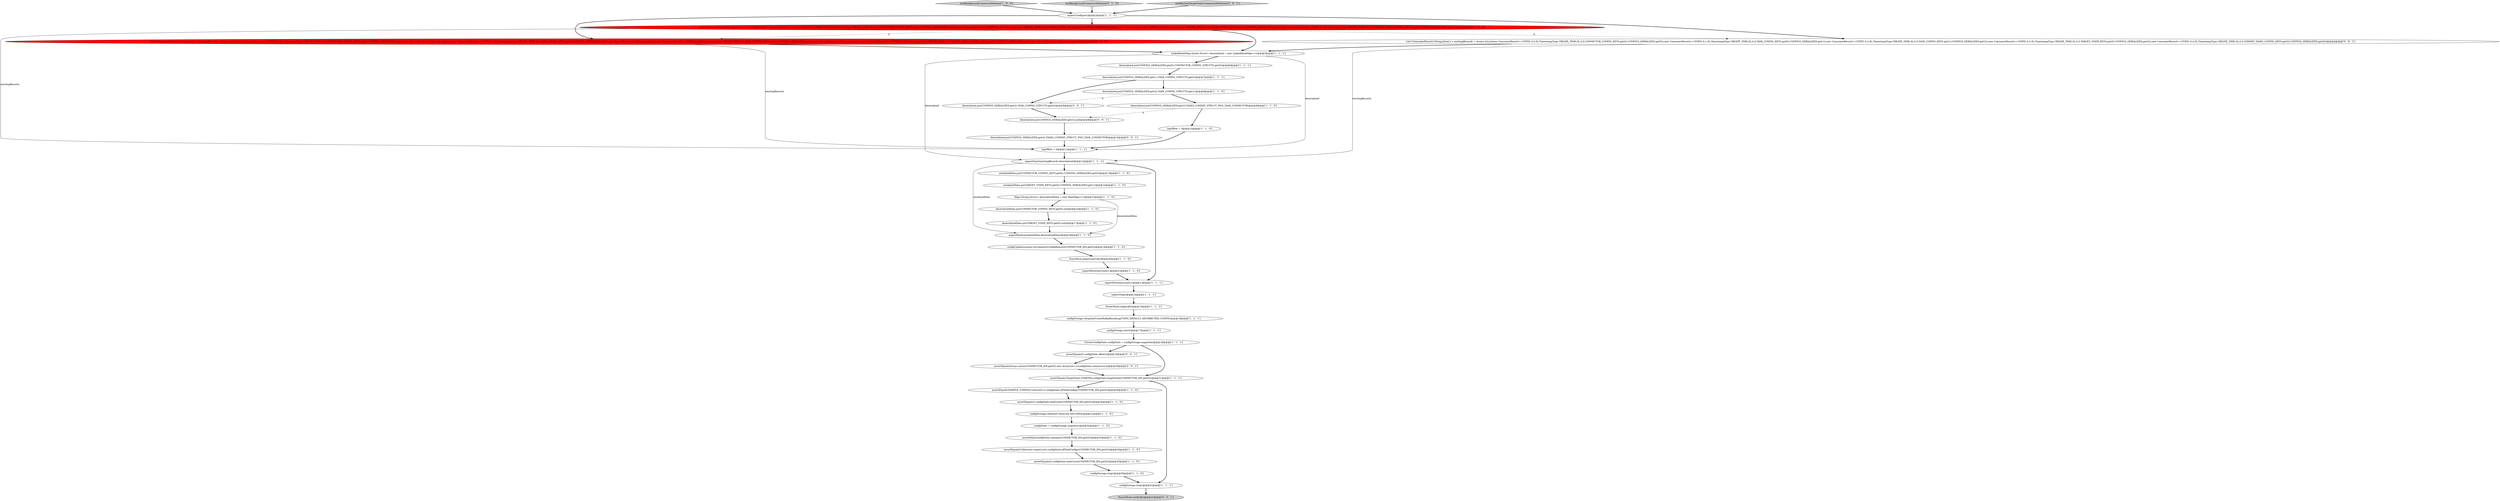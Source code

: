 digraph {
3 [style = filled, label = "assertEquals(SAMPLE_CONFIGS.subList(0,2),configState.allTaskConfigs(CONNECTOR_IDS.get(0)))@@@29@@@['1', '1', '0']", fillcolor = white, shape = ellipse image = "AAA0AAABBB1BBB"];
31 [style = filled, label = "expectConfigure()@@@3@@@['1', '1', '1']", fillcolor = white, shape = ellipse image = "AAA0AAABBB1BBB"];
8 [style = filled, label = "serializedData.put(CONNECTOR_CONFIG_KEYS.get(0),CONFIGS_SERIALIZED.get(0))@@@13@@@['1', '1', '0']", fillcolor = white, shape = ellipse image = "AAA0AAABBB1BBB"];
0 [style = filled, label = "Map<String,Struct> deserializedData = new HashMap<>()@@@15@@@['1', '1', '0']", fillcolor = white, shape = ellipse image = "AAA0AAABBB1BBB"];
45 [style = filled, label = "assertEquals(5,configState.offset())@@@19@@@['0', '0', '1']", fillcolor = white, shape = ellipse image = "AAA0AAABBB3BBB"];
43 [style = filled, label = "PowerMock.verifyAll()@@@23@@@['0', '0', '1']", fillcolor = lightgray, shape = ellipse image = "AAA0AAABBB3BBB"];
4 [style = filled, label = "assertEquals(Collections.emptyList(),configState.allTaskConfigs(CONNECTOR_IDS.get(0)))@@@34@@@['1', '1', '0']", fillcolor = white, shape = ellipse image = "AAA0AAABBB1BBB"];
21 [style = filled, label = "configState = configStorage.snapshot()@@@32@@@['1', '1', '0']", fillcolor = white, shape = ellipse image = "AAA0AAABBB1BBB"];
34 [style = filled, label = "testBackgroundConnectorDeletion['1', '0', '0']", fillcolor = lightgray, shape = diamond image = "AAA0AAABBB1BBB"];
14 [style = filled, label = "List<ConsumerRecord<String,byte((>> existingRecords = Arrays.asList(new ConsumerRecord<>(TOPIC,0,0,0L,TimestampType.CREATE_TIME,0L,0,0,CONNECTOR_CONFIG_KEYS.get(0),CONFIGS_SERIALIZED.get(0)),new ConsumerRecord<>(TOPIC,0,1,0L,TimestampType.CREATE_TIME,0L,0,0,TASK_CONFIG_KEYS.get(0),CONFIGS_SERIALIZED.get(1)),new ConsumerRecord<>(TOPIC,0,2,0L,TimestampType.CREATE_TIME,0L,0,0,TASK_CONFIG_KEYS.get(1),CONFIGS_SERIALIZED.get(2)),new ConsumerRecord<>(TOPIC,0,3,0L,TimestampType.CREATE_TIME,0L,0,0,COMMIT_TASKS_CONFIG_KEYS.get(0),CONFIGS_SERIALIZED.get(3)))@@@4@@@['1', '0', '0']", fillcolor = red, shape = ellipse image = "AAA1AAABBB1BBB"];
32 [style = filled, label = "expectPartitionCount(1)@@@13@@@['1', '1', '1']", fillcolor = white, shape = ellipse image = "AAA0AAABBB1BBB"];
38 [style = filled, label = "deserialized.put(CONFIGS_SERIALIZED.get(4),TASKS_COMMIT_STRUCT_TWO_TASK_CONNECTOR)@@@10@@@['0', '0', '1']", fillcolor = white, shape = ellipse image = "AAA0AAABBB3BBB"];
23 [style = filled, label = "logOffset = 5@@@11@@@['1', '1', '1']", fillcolor = white, shape = ellipse image = "AAA0AAABBB1BBB"];
13 [style = filled, label = "deserialized.put(CONFIGS_SERIALIZED.get(2),TASK_CONFIG_STRUCTS.get(1))@@@8@@@['1', '1', '0']", fillcolor = white, shape = ellipse image = "AAA0AAABBB1BBB"];
36 [style = filled, label = "List<ConsumerRecord<String,byte((>> existingRecords = Arrays.asList(new ConsumerRecord<>(TOPIC,0,0,0L,TimestampType.CREATE_TIME,0,0,CONNECTOR_CONFIG_KEYS.get(0),CONFIGS_SERIALIZED.get(0),new RecordHeaders(),Optional.empty()),new ConsumerRecord<>(TOPIC,0,1,0L,TimestampType.CREATE_TIME,0,0,TASK_CONFIG_KEYS.get(0),CONFIGS_SERIALIZED.get(1),new RecordHeaders(),Optional.empty()),new ConsumerRecord<>(TOPIC,0,2,0L,TimestampType.CREATE_TIME,0,0,TASK_CONFIG_KEYS.get(1),CONFIGS_SERIALIZED.get(2),new RecordHeaders(),Optional.empty()),new ConsumerRecord<>(TOPIC,0,3,0L,TimestampType.CREATE_TIME,0,0,COMMIT_TASKS_CONFIG_KEYS.get(0),CONFIGS_SERIALIZED.get(3),new RecordHeaders(),Optional.empty()))@@@4@@@['0', '1', '0']", fillcolor = red, shape = ellipse image = "AAA1AAABBB2BBB"];
33 [style = filled, label = "deserializedData.put(CONNECTOR_CONFIG_KEYS.get(0),null)@@@16@@@['1', '1', '0']", fillcolor = white, shape = ellipse image = "AAA0AAABBB1BBB"];
26 [style = filled, label = "expectRead(serializedData,deserializedData)@@@18@@@['1', '1', '0']", fillcolor = white, shape = ellipse image = "AAA0AAABBB1BBB"];
18 [style = filled, label = "deserialized.put(CONFIGS_SERIALIZED.get(0),CONNECTOR_CONFIG_STRUCTS.get(0))@@@6@@@['1', '1', '1']", fillcolor = white, shape = ellipse image = "AAA0AAABBB1BBB"];
37 [style = filled, label = "testBackgroundConnectorDeletion['0', '1', '0']", fillcolor = lightgray, shape = diamond image = "AAA0AAABBB2BBB"];
19 [style = filled, label = "configStorage.start()@@@17@@@['1', '1', '1']", fillcolor = white, shape = ellipse image = "AAA0AAABBB1BBB"];
25 [style = filled, label = "assertEquals(0,configState.taskCount(CONNECTOR_IDS.get(0)))@@@35@@@['1', '1', '0']", fillcolor = white, shape = ellipse image = "AAA0AAABBB1BBB"];
40 [style = filled, label = "assertEquals(Arrays.asList(CONNECTOR_IDS.get(0)),new ArrayList<>(configState.connectors()))@@@20@@@['0', '0', '1']", fillcolor = white, shape = ellipse image = "AAA0AAABBB3BBB"];
11 [style = filled, label = "assertEquals(TargetState.STARTED,configState.targetState(CONNECTOR_IDS.get(0)))@@@21@@@['1', '1', '1']", fillcolor = white, shape = ellipse image = "AAA0AAABBB1BBB"];
39 [style = filled, label = "deserialized.put(CONFIGS_SERIALIZED.get(3),null)@@@9@@@['0', '0', '1']", fillcolor = white, shape = ellipse image = "AAA0AAABBB3BBB"];
42 [style = filled, label = "testRestoreTargetStateUnexpectedDeletion['0', '0', '1']", fillcolor = lightgray, shape = diamond image = "AAA0AAABBB3BBB"];
44 [style = filled, label = "deserialized.put(CONFIGS_SERIALIZED.get(2),TASK_CONFIG_STRUCTS.get(0))@@@8@@@['0', '0', '1']", fillcolor = white, shape = ellipse image = "AAA0AAABBB3BBB"];
28 [style = filled, label = "configStorage.stop()@@@36@@@['1', '1', '0']", fillcolor = white, shape = ellipse image = "AAA0AAABBB1BBB"];
17 [style = filled, label = "configStorage.stop()@@@22@@@['1', '1', '1']", fillcolor = white, shape = ellipse image = "AAA0AAABBB1BBB"];
41 [style = filled, label = "List<ConsumerRecord<String,byte((>> existingRecords = Arrays.asList(new ConsumerRecord<>(TOPIC,0,0,0L,TimestampType.CREATE_TIME,0L,0,0,CONNECTOR_CONFIG_KEYS.get(0),CONFIGS_SERIALIZED.get(0)),new ConsumerRecord<>(TOPIC,0,1,0L,TimestampType.CREATE_TIME,0L,0,0,TASK_CONFIG_KEYS.get(0),CONFIGS_SERIALIZED.get(1)),new ConsumerRecord<>(TOPIC,0,2,0L,TimestampType.CREATE_TIME,0L,0,0,TASK_CONFIG_KEYS.get(1),CONFIGS_SERIALIZED.get(2)),new ConsumerRecord<>(TOPIC,0,3,0L,TimestampType.CREATE_TIME,0L,0,0,TARGET_STATE_KEYS.get(0),CONFIGS_SERIALIZED.get(3)),new ConsumerRecord<>(TOPIC,0,4,0L,TimestampType.CREATE_TIME,0L,0,0,COMMIT_TASKS_CONFIG_KEYS.get(0),CONFIGS_SERIALIZED.get(4)))@@@4@@@['0', '0', '1']", fillcolor = white, shape = ellipse image = "AAA0AAABBB3BBB"];
29 [style = filled, label = "logOffset = 5@@@10@@@['1', '1', '0']", fillcolor = white, shape = ellipse image = "AAA0AAABBB1BBB"];
20 [style = filled, label = "deserialized.put(CONFIGS_SERIALIZED.get(3),TASKS_COMMIT_STRUCT_TWO_TASK_CONNECTOR)@@@9@@@['1', '1', '0']", fillcolor = white, shape = ellipse image = "AAA0AAABBB1BBB"];
7 [style = filled, label = "expectPartitionCount(1)@@@21@@@['1', '1', '0']", fillcolor = white, shape = ellipse image = "AAA0AAABBB1BBB"];
12 [style = filled, label = "configUpdateListener.onConnectorConfigRemove(CONNECTOR_IDS.get(0))@@@19@@@['1', '1', '0']", fillcolor = white, shape = ellipse image = "AAA0AAABBB1BBB"];
35 [style = filled, label = "serializedData.put(TARGET_STATE_KEYS.get(0),CONFIGS_SERIALIZED.get(1))@@@14@@@['1', '1', '0']", fillcolor = white, shape = ellipse image = "AAA0AAABBB1BBB"];
2 [style = filled, label = "EasyMock.expectLastCall()@@@20@@@['1', '1', '0']", fillcolor = white, shape = ellipse image = "AAA0AAABBB1BBB"];
16 [style = filled, label = "assertEquals(2,configState.taskCount(CONNECTOR_IDS.get(0)))@@@30@@@['1', '1', '0']", fillcolor = white, shape = ellipse image = "AAA0AAABBB1BBB"];
10 [style = filled, label = "LinkedHashMap<byte((,Struct> deserialized = new LinkedHashMap<>()@@@5@@@['1', '1', '1']", fillcolor = white, shape = ellipse image = "AAA0AAABBB1BBB"];
22 [style = filled, label = "deserialized.put(CONFIGS_SERIALIZED.get(1),TASK_CONFIG_STRUCTS.get(0))@@@7@@@['1', '1', '1']", fillcolor = white, shape = ellipse image = "AAA0AAABBB1BBB"];
15 [style = filled, label = "assertFalse(configState.contains(CONNECTOR_IDS.get(0)))@@@33@@@['1', '1', '0']", fillcolor = white, shape = ellipse image = "AAA0AAABBB1BBB"];
24 [style = filled, label = "configStorage.refresh(0,TimeUnit.SECONDS)@@@31@@@['1', '1', '0']", fillcolor = white, shape = ellipse image = "AAA0AAABBB1BBB"];
5 [style = filled, label = "expectStop()@@@14@@@['1', '1', '1']", fillcolor = white, shape = ellipse image = "AAA0AAABBB1BBB"];
30 [style = filled, label = "deserializedData.put(TARGET_STATE_KEYS.get(0),null)@@@17@@@['1', '1', '0']", fillcolor = white, shape = ellipse image = "AAA0AAABBB1BBB"];
1 [style = filled, label = "expectStart(existingRecords,deserialized)@@@12@@@['1', '1', '1']", fillcolor = white, shape = ellipse image = "AAA0AAABBB1BBB"];
6 [style = filled, label = "PowerMock.replayAll()@@@15@@@['1', '1', '1']", fillcolor = white, shape = ellipse image = "AAA0AAABBB1BBB"];
9 [style = filled, label = "configStorage.setupAndCreateKafkaBasedLog(TOPIC,DEFAULT_DISTRIBUTED_CONFIG)@@@16@@@['1', '1', '1']", fillcolor = white, shape = ellipse image = "AAA0AAABBB1BBB"];
27 [style = filled, label = "ClusterConfigState configState = configStorage.snapshot()@@@18@@@['1', '1', '1']", fillcolor = white, shape = ellipse image = "AAA0AAABBB1BBB"];
31->14 [style = bold, label=""];
10->23 [style = solid, label="deserialized"];
10->18 [style = bold, label=""];
32->5 [style = bold, label=""];
7->32 [style = bold, label=""];
25->28 [style = bold, label=""];
1->8 [style = bold, label=""];
0->26 [style = solid, label="deserializedData"];
4->25 [style = bold, label=""];
20->29 [style = bold, label=""];
16->24 [style = bold, label=""];
21->15 [style = bold, label=""];
30->26 [style = bold, label=""];
14->10 [style = bold, label=""];
31->36 [style = bold, label=""];
34->31 [style = bold, label=""];
38->23 [style = bold, label=""];
14->23 [style = solid, label="existingRecords"];
42->31 [style = bold, label=""];
29->23 [style = bold, label=""];
41->10 [style = bold, label=""];
3->16 [style = bold, label=""];
14->36 [style = dashed, label="0"];
44->39 [style = bold, label=""];
8->35 [style = bold, label=""];
1->26 [style = solid, label="serializedData"];
41->1 [style = solid, label="existingRecords"];
22->44 [style = bold, label=""];
10->1 [style = solid, label="deserialized"];
13->44 [style = dashed, label="0"];
17->43 [style = bold, label=""];
35->0 [style = bold, label=""];
26->12 [style = bold, label=""];
12->2 [style = bold, label=""];
18->22 [style = bold, label=""];
40->11 [style = bold, label=""];
5->6 [style = bold, label=""];
0->33 [style = bold, label=""];
27->11 [style = bold, label=""];
24->21 [style = bold, label=""];
11->3 [style = bold, label=""];
37->31 [style = bold, label=""];
36->23 [style = solid, label="existingRecords"];
19->27 [style = bold, label=""];
27->45 [style = bold, label=""];
15->4 [style = bold, label=""];
31->41 [style = bold, label=""];
33->30 [style = bold, label=""];
23->1 [style = bold, label=""];
9->19 [style = bold, label=""];
28->17 [style = bold, label=""];
39->38 [style = bold, label=""];
1->32 [style = bold, label=""];
11->17 [style = bold, label=""];
2->7 [style = bold, label=""];
20->39 [style = dashed, label="0"];
6->9 [style = bold, label=""];
22->13 [style = bold, label=""];
45->40 [style = bold, label=""];
14->41 [style = dashed, label="0"];
36->10 [style = bold, label=""];
13->20 [style = bold, label=""];
}
